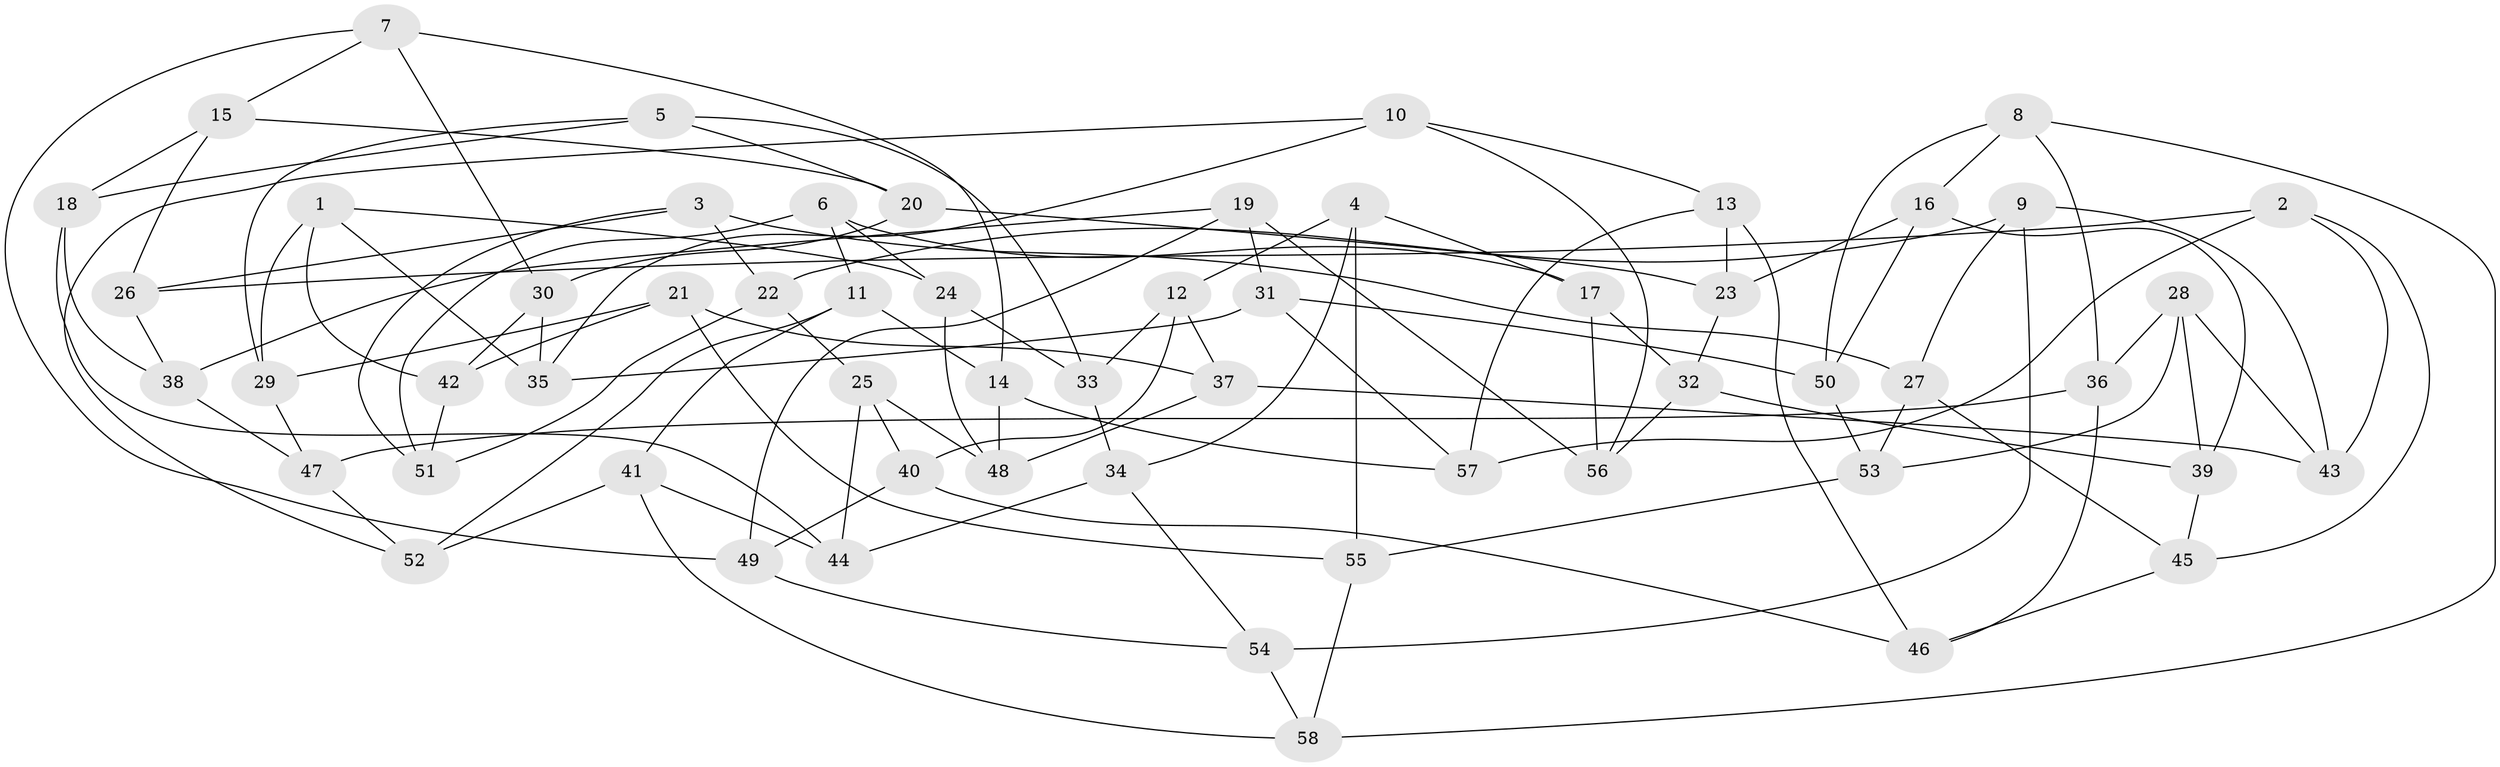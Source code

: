 // coarse degree distribution, {4: 0.5588235294117647, 7: 0.11764705882352941, 8: 0.058823529411764705, 5: 0.058823529411764705, 6: 0.14705882352941177, 9: 0.029411764705882353, 3: 0.029411764705882353}
// Generated by graph-tools (version 1.1) at 2025/20/03/04/25 18:20:59]
// undirected, 58 vertices, 116 edges
graph export_dot {
graph [start="1"]
  node [color=gray90,style=filled];
  1;
  2;
  3;
  4;
  5;
  6;
  7;
  8;
  9;
  10;
  11;
  12;
  13;
  14;
  15;
  16;
  17;
  18;
  19;
  20;
  21;
  22;
  23;
  24;
  25;
  26;
  27;
  28;
  29;
  30;
  31;
  32;
  33;
  34;
  35;
  36;
  37;
  38;
  39;
  40;
  41;
  42;
  43;
  44;
  45;
  46;
  47;
  48;
  49;
  50;
  51;
  52;
  53;
  54;
  55;
  56;
  57;
  58;
  1 -- 29;
  1 -- 42;
  1 -- 35;
  1 -- 24;
  2 -- 43;
  2 -- 45;
  2 -- 57;
  2 -- 26;
  3 -- 26;
  3 -- 51;
  3 -- 22;
  3 -- 27;
  4 -- 34;
  4 -- 12;
  4 -- 55;
  4 -- 17;
  5 -- 18;
  5 -- 20;
  5 -- 33;
  5 -- 29;
  6 -- 11;
  6 -- 17;
  6 -- 24;
  6 -- 51;
  7 -- 15;
  7 -- 49;
  7 -- 30;
  7 -- 14;
  8 -- 36;
  8 -- 16;
  8 -- 58;
  8 -- 50;
  9 -- 22;
  9 -- 54;
  9 -- 27;
  9 -- 43;
  10 -- 56;
  10 -- 13;
  10 -- 35;
  10 -- 52;
  11 -- 52;
  11 -- 14;
  11 -- 41;
  12 -- 37;
  12 -- 33;
  12 -- 40;
  13 -- 46;
  13 -- 57;
  13 -- 23;
  14 -- 48;
  14 -- 57;
  15 -- 18;
  15 -- 20;
  15 -- 26;
  16 -- 23;
  16 -- 50;
  16 -- 39;
  17 -- 32;
  17 -- 56;
  18 -- 44;
  18 -- 38;
  19 -- 49;
  19 -- 31;
  19 -- 38;
  19 -- 56;
  20 -- 30;
  20 -- 23;
  21 -- 55;
  21 -- 29;
  21 -- 37;
  21 -- 42;
  22 -- 51;
  22 -- 25;
  23 -- 32;
  24 -- 48;
  24 -- 33;
  25 -- 48;
  25 -- 44;
  25 -- 40;
  26 -- 38;
  27 -- 45;
  27 -- 53;
  28 -- 39;
  28 -- 36;
  28 -- 53;
  28 -- 43;
  29 -- 47;
  30 -- 42;
  30 -- 35;
  31 -- 35;
  31 -- 57;
  31 -- 50;
  32 -- 56;
  32 -- 39;
  33 -- 34;
  34 -- 54;
  34 -- 44;
  36 -- 46;
  36 -- 47;
  37 -- 43;
  37 -- 48;
  38 -- 47;
  39 -- 45;
  40 -- 49;
  40 -- 46;
  41 -- 52;
  41 -- 58;
  41 -- 44;
  42 -- 51;
  45 -- 46;
  47 -- 52;
  49 -- 54;
  50 -- 53;
  53 -- 55;
  54 -- 58;
  55 -- 58;
}
